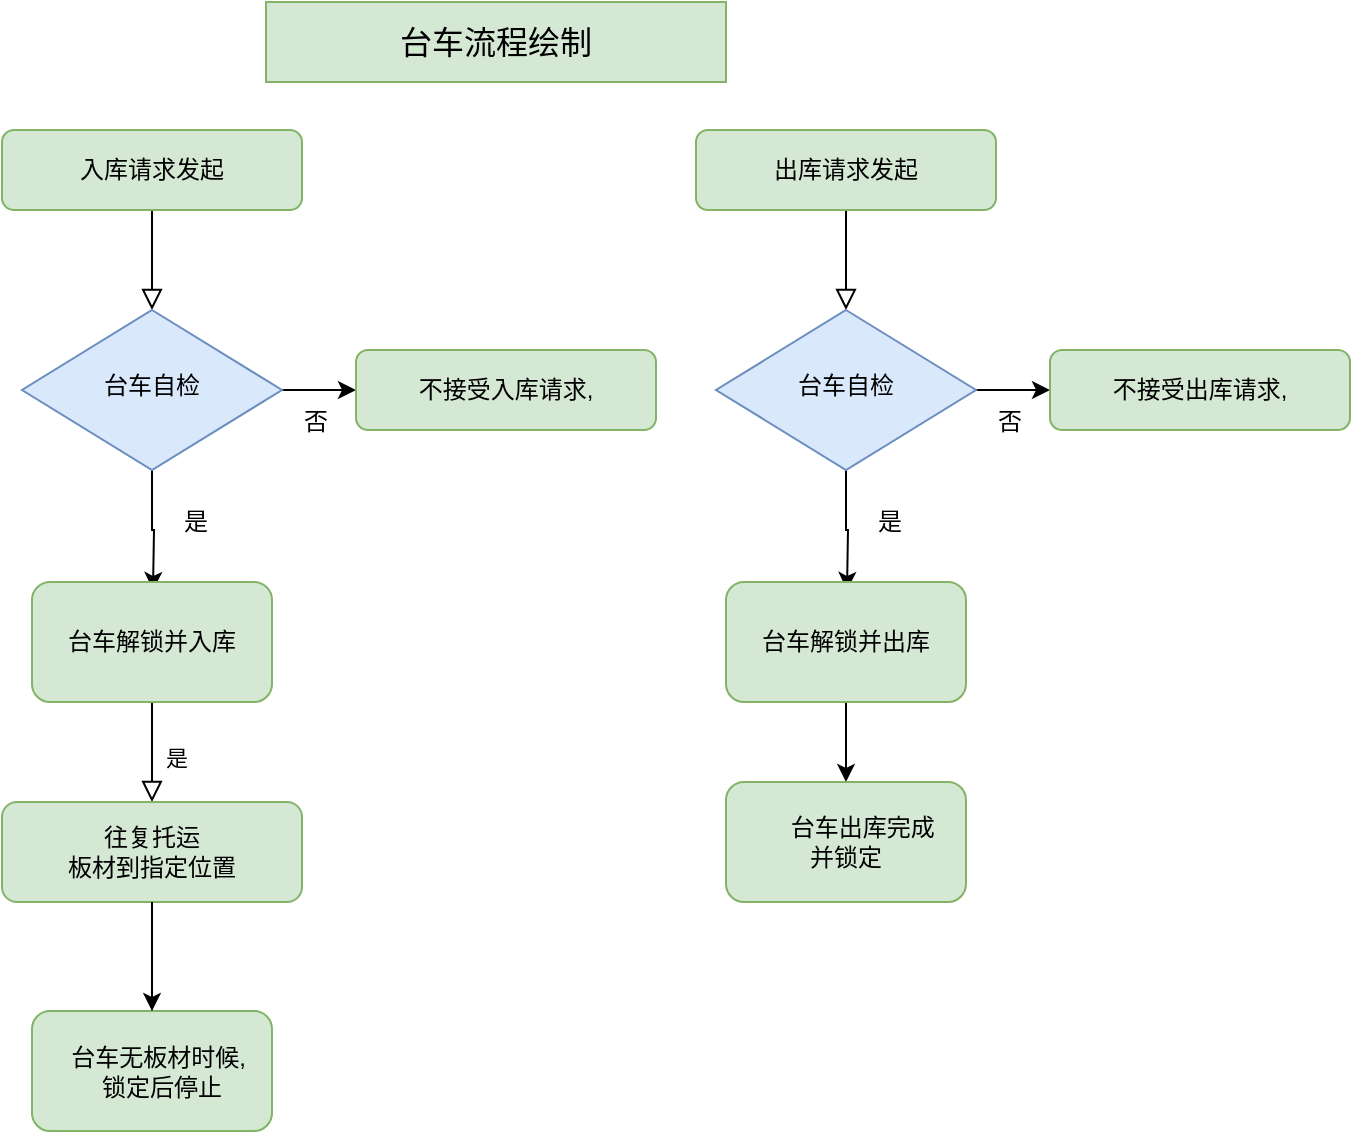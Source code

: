 <mxfile version="14.5.8" type="github">
  <diagram id="C5RBs43oDa-KdzZeNtuy" name="Page-1">
    <mxGraphModel dx="1422" dy="762" grid="1" gridSize="10" guides="1" tooltips="1" connect="1" arrows="1" fold="1" page="1" pageScale="1" pageWidth="827" pageHeight="1169" math="1" shadow="0">
      <root>
        <mxCell id="WIyWlLk6GJQsqaUBKTNV-0" />
        <mxCell id="WIyWlLk6GJQsqaUBKTNV-1" parent="WIyWlLk6GJQsqaUBKTNV-0" />
        <mxCell id="WIyWlLk6GJQsqaUBKTNV-2" value="" style="rounded=0;html=1;jettySize=auto;orthogonalLoop=1;fontSize=11;endArrow=block;endFill=0;endSize=8;strokeWidth=1;shadow=0;labelBackgroundColor=none;edgeStyle=orthogonalEdgeStyle;" parent="WIyWlLk6GJQsqaUBKTNV-1" source="WIyWlLk6GJQsqaUBKTNV-3" target="WIyWlLk6GJQsqaUBKTNV-6" edge="1">
          <mxGeometry relative="1" as="geometry" />
        </mxCell>
        <mxCell id="WIyWlLk6GJQsqaUBKTNV-3" value="入库请求发起" style="rounded=1;whiteSpace=wrap;html=1;fontSize=12;glass=0;strokeWidth=1;shadow=0;fillColor=#d5e8d4;strokeColor=#82b366;" parent="WIyWlLk6GJQsqaUBKTNV-1" vertex="1">
          <mxGeometry x="133" y="84" width="150" height="40" as="geometry" />
        </mxCell>
        <mxCell id="jc_c2QOUTIhvgZNtEA-S-7" style="edgeStyle=orthogonalEdgeStyle;rounded=0;orthogonalLoop=1;jettySize=auto;html=1;" edge="1" parent="WIyWlLk6GJQsqaUBKTNV-1" source="WIyWlLk6GJQsqaUBKTNV-6" target="WIyWlLk6GJQsqaUBKTNV-7">
          <mxGeometry relative="1" as="geometry" />
        </mxCell>
        <mxCell id="jc_c2QOUTIhvgZNtEA-S-8" style="edgeStyle=orthogonalEdgeStyle;rounded=0;orthogonalLoop=1;jettySize=auto;html=1;exitX=0.5;exitY=1;exitDx=0;exitDy=0;entryX=0.5;entryY=0;entryDx=0;entryDy=0;" edge="1" parent="WIyWlLk6GJQsqaUBKTNV-1" source="WIyWlLk6GJQsqaUBKTNV-6">
          <mxGeometry relative="1" as="geometry">
            <mxPoint x="208.5" y="314" as="targetPoint" />
          </mxGeometry>
        </mxCell>
        <mxCell id="WIyWlLk6GJQsqaUBKTNV-6" value="台车自检" style="rhombus;whiteSpace=wrap;html=1;shadow=0;fontFamily=Helvetica;fontSize=12;align=center;strokeWidth=1;spacing=6;spacingTop=-4;fillColor=#dae8fc;strokeColor=#6c8ebf;" parent="WIyWlLk6GJQsqaUBKTNV-1" vertex="1">
          <mxGeometry x="143" y="174" width="130" height="80" as="geometry" />
        </mxCell>
        <mxCell id="WIyWlLk6GJQsqaUBKTNV-7" value="不接受入库请求," style="rounded=1;whiteSpace=wrap;html=1;fontSize=12;glass=0;strokeWidth=1;shadow=0;fillColor=#d5e8d4;strokeColor=#82b366;" parent="WIyWlLk6GJQsqaUBKTNV-1" vertex="1">
          <mxGeometry x="310" y="194" width="150" height="40" as="geometry" />
        </mxCell>
        <mxCell id="WIyWlLk6GJQsqaUBKTNV-8" value="是" style="rounded=0;html=1;jettySize=auto;orthogonalLoop=1;fontSize=11;endArrow=block;endFill=0;endSize=8;strokeWidth=1;shadow=0;labelBackgroundColor=none;edgeStyle=orthogonalEdgeStyle;exitX=0.5;exitY=1;exitDx=0;exitDy=0;" parent="WIyWlLk6GJQsqaUBKTNV-1" source="jc_c2QOUTIhvgZNtEA-S-11" target="WIyWlLk6GJQsqaUBKTNV-11" edge="1">
          <mxGeometry x="0.091" y="12" relative="1" as="geometry">
            <mxPoint as="offset" />
            <mxPoint x="208.5" y="394" as="sourcePoint" />
          </mxGeometry>
        </mxCell>
        <mxCell id="jc_c2QOUTIhvgZNtEA-S-12" style="edgeStyle=orthogonalEdgeStyle;rounded=0;orthogonalLoop=1;jettySize=auto;html=1;" edge="1" parent="WIyWlLk6GJQsqaUBKTNV-1" source="jc_c2QOUTIhvgZNtEA-S-15">
          <mxGeometry relative="1" as="geometry">
            <mxPoint x="208" y="560" as="targetPoint" />
            <Array as="points">
              <mxPoint x="208" y="500" />
              <mxPoint x="208" y="500" />
            </Array>
          </mxGeometry>
        </mxCell>
        <mxCell id="WIyWlLk6GJQsqaUBKTNV-11" value="往复托运&lt;br&gt;板材到指定位置" style="rounded=1;whiteSpace=wrap;html=1;fontSize=12;glass=0;strokeWidth=1;shadow=0;fillColor=#d5e8d4;strokeColor=#82b366;" parent="WIyWlLk6GJQsqaUBKTNV-1" vertex="1">
          <mxGeometry x="133" y="420" width="150" height="50" as="geometry" />
        </mxCell>
        <mxCell id="jc_c2QOUTIhvgZNtEA-S-0" value="&lt;font style=&quot;font-size: 16px&quot;&gt;台车流程绘制&lt;/font&gt;" style="text;html=1;strokeColor=#82b366;fillColor=#d5e8d4;align=center;verticalAlign=middle;whiteSpace=wrap;rounded=0;" vertex="1" parent="WIyWlLk6GJQsqaUBKTNV-1">
          <mxGeometry x="265" y="20" width="230" height="40" as="geometry" />
        </mxCell>
        <mxCell id="jc_c2QOUTIhvgZNtEA-S-4" value="否" style="text;html=1;strokeColor=none;fillColor=none;align=center;verticalAlign=middle;whiteSpace=wrap;rounded=0;" vertex="1" parent="WIyWlLk6GJQsqaUBKTNV-1">
          <mxGeometry x="270" y="220" width="40" height="20" as="geometry" />
        </mxCell>
        <mxCell id="jc_c2QOUTIhvgZNtEA-S-9" value="是" style="text;html=1;strokeColor=none;fillColor=none;align=center;verticalAlign=middle;whiteSpace=wrap;rounded=0;" vertex="1" parent="WIyWlLk6GJQsqaUBKTNV-1">
          <mxGeometry x="210" y="270" width="40" height="20" as="geometry" />
        </mxCell>
        <mxCell id="jc_c2QOUTIhvgZNtEA-S-11" value="&lt;span&gt;台车解锁并入库&lt;/span&gt;" style="rounded=1;whiteSpace=wrap;html=1;fillColor=#d5e8d4;strokeColor=#82b366;" vertex="1" parent="WIyWlLk6GJQsqaUBKTNV-1">
          <mxGeometry x="148" y="310" width="120" height="60" as="geometry" />
        </mxCell>
        <mxCell id="jc_c2QOUTIhvgZNtEA-S-15" value="&amp;nbsp; &amp;nbsp; &amp;nbsp;台车无板材时候,&amp;nbsp; &amp;nbsp; &amp;nbsp; &amp;nbsp;锁定后停止" style="rounded=1;whiteSpace=wrap;html=1;fillColor=#d5e8d4;strokeColor=#82b366;" vertex="1" parent="WIyWlLk6GJQsqaUBKTNV-1">
          <mxGeometry x="148" y="524.5" width="120" height="60" as="geometry" />
        </mxCell>
        <mxCell id="jc_c2QOUTIhvgZNtEA-S-16" style="edgeStyle=orthogonalEdgeStyle;rounded=0;orthogonalLoop=1;jettySize=auto;html=1;" edge="1" parent="WIyWlLk6GJQsqaUBKTNV-1" source="WIyWlLk6GJQsqaUBKTNV-11" target="jc_c2QOUTIhvgZNtEA-S-15">
          <mxGeometry relative="1" as="geometry">
            <mxPoint x="208" y="560" as="targetPoint" />
            <mxPoint x="208" y="470" as="sourcePoint" />
            <Array as="points" />
          </mxGeometry>
        </mxCell>
        <mxCell id="jc_c2QOUTIhvgZNtEA-S-18" value="" style="rounded=0;html=1;jettySize=auto;orthogonalLoop=1;fontSize=11;endArrow=block;endFill=0;endSize=8;strokeWidth=1;shadow=0;labelBackgroundColor=none;edgeStyle=orthogonalEdgeStyle;" edge="1" parent="WIyWlLk6GJQsqaUBKTNV-1" source="jc_c2QOUTIhvgZNtEA-S-19" target="jc_c2QOUTIhvgZNtEA-S-22">
          <mxGeometry relative="1" as="geometry" />
        </mxCell>
        <mxCell id="jc_c2QOUTIhvgZNtEA-S-19" value="出库请求发起" style="rounded=1;whiteSpace=wrap;html=1;fontSize=12;glass=0;strokeWidth=1;shadow=0;fillColor=#d5e8d4;strokeColor=#82b366;" vertex="1" parent="WIyWlLk6GJQsqaUBKTNV-1">
          <mxGeometry x="480" y="84" width="150" height="40" as="geometry" />
        </mxCell>
        <mxCell id="jc_c2QOUTIhvgZNtEA-S-20" style="edgeStyle=orthogonalEdgeStyle;rounded=0;orthogonalLoop=1;jettySize=auto;html=1;" edge="1" parent="WIyWlLk6GJQsqaUBKTNV-1" source="jc_c2QOUTIhvgZNtEA-S-22" target="jc_c2QOUTIhvgZNtEA-S-23">
          <mxGeometry relative="1" as="geometry" />
        </mxCell>
        <mxCell id="jc_c2QOUTIhvgZNtEA-S-21" style="edgeStyle=orthogonalEdgeStyle;rounded=0;orthogonalLoop=1;jettySize=auto;html=1;exitX=0.5;exitY=1;exitDx=0;exitDy=0;entryX=0.5;entryY=0;entryDx=0;entryDy=0;" edge="1" parent="WIyWlLk6GJQsqaUBKTNV-1" source="jc_c2QOUTIhvgZNtEA-S-22">
          <mxGeometry relative="1" as="geometry">
            <mxPoint x="555.5" y="314" as="targetPoint" />
          </mxGeometry>
        </mxCell>
        <mxCell id="jc_c2QOUTIhvgZNtEA-S-22" value="台车自检" style="rhombus;whiteSpace=wrap;html=1;shadow=0;fontFamily=Helvetica;fontSize=12;align=center;strokeWidth=1;spacing=6;spacingTop=-4;fillColor=#dae8fc;strokeColor=#6c8ebf;" vertex="1" parent="WIyWlLk6GJQsqaUBKTNV-1">
          <mxGeometry x="490" y="174" width="130" height="80" as="geometry" />
        </mxCell>
        <mxCell id="jc_c2QOUTIhvgZNtEA-S-23" value="不接受出库请求," style="rounded=1;whiteSpace=wrap;html=1;fontSize=12;glass=0;strokeWidth=1;shadow=0;fillColor=#d5e8d4;strokeColor=#82b366;" vertex="1" parent="WIyWlLk6GJQsqaUBKTNV-1">
          <mxGeometry x="657" y="194" width="150" height="40" as="geometry" />
        </mxCell>
        <mxCell id="jc_c2QOUTIhvgZNtEA-S-27" value="否" style="text;html=1;strokeColor=none;fillColor=none;align=center;verticalAlign=middle;whiteSpace=wrap;rounded=0;" vertex="1" parent="WIyWlLk6GJQsqaUBKTNV-1">
          <mxGeometry x="617" y="220" width="40" height="20" as="geometry" />
        </mxCell>
        <mxCell id="jc_c2QOUTIhvgZNtEA-S-28" value="是" style="text;html=1;strokeColor=none;fillColor=none;align=center;verticalAlign=middle;whiteSpace=wrap;rounded=0;" vertex="1" parent="WIyWlLk6GJQsqaUBKTNV-1">
          <mxGeometry x="557" y="270" width="40" height="20" as="geometry" />
        </mxCell>
        <mxCell id="jc_c2QOUTIhvgZNtEA-S-32" style="edgeStyle=orthogonalEdgeStyle;rounded=0;orthogonalLoop=1;jettySize=auto;html=1;" edge="1" parent="WIyWlLk6GJQsqaUBKTNV-1" source="jc_c2QOUTIhvgZNtEA-S-29" target="jc_c2QOUTIhvgZNtEA-S-30">
          <mxGeometry relative="1" as="geometry" />
        </mxCell>
        <mxCell id="jc_c2QOUTIhvgZNtEA-S-29" value="&lt;span&gt;台车解锁并出库&lt;/span&gt;" style="rounded=1;whiteSpace=wrap;html=1;fillColor=#d5e8d4;strokeColor=#82b366;" vertex="1" parent="WIyWlLk6GJQsqaUBKTNV-1">
          <mxGeometry x="495" y="310" width="120" height="60" as="geometry" />
        </mxCell>
        <mxCell id="jc_c2QOUTIhvgZNtEA-S-30" value="&amp;nbsp; &amp;nbsp; &amp;nbsp;台车出库完成&lt;br&gt;并锁定" style="rounded=1;whiteSpace=wrap;html=1;fillColor=#d5e8d4;strokeColor=#82b366;" vertex="1" parent="WIyWlLk6GJQsqaUBKTNV-1">
          <mxGeometry x="495" y="410" width="120" height="60" as="geometry" />
        </mxCell>
      </root>
    </mxGraphModel>
  </diagram>
</mxfile>
